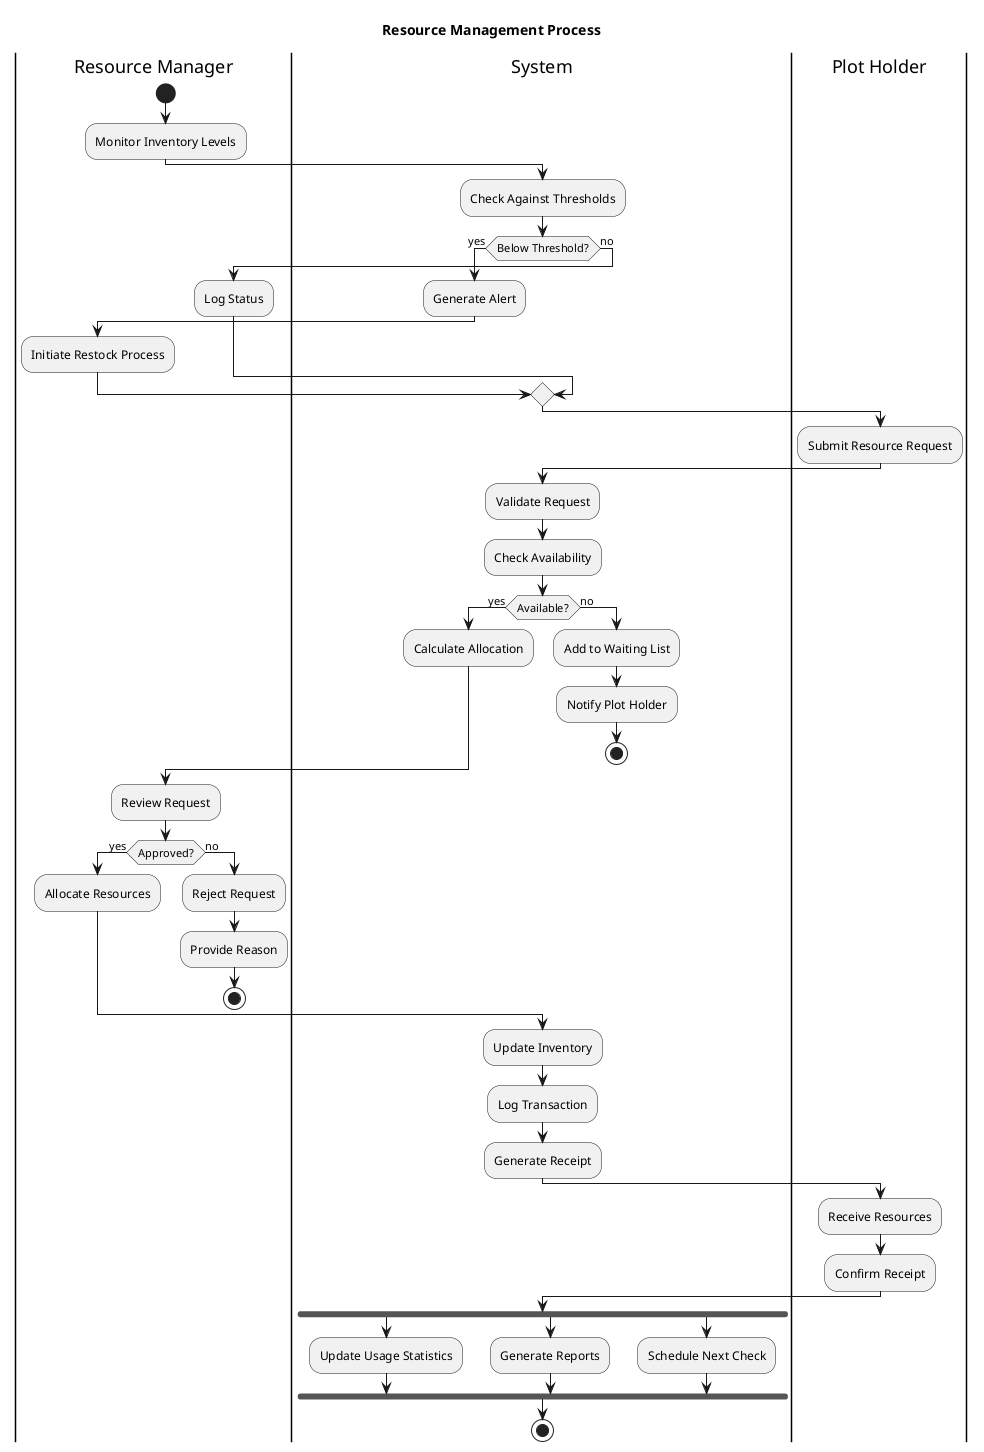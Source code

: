 @startuml
!define BPMN(x) <b>x</b>
title Resource Management Process

|Resource Manager|
start
:Monitor Inventory Levels;

|System|
:Check Against Thresholds;
if (Below Threshold?) then (yes)
  :Generate Alert;
  |Resource Manager|
  :Initiate Restock Process;
else (no)
  :Log Status;
endif

|Plot Holder|
:Submit Resource Request;

|System|
:Validate Request;
:Check Availability;
if (Available?) then (yes)
  :Calculate Allocation;
else (no)
  :Add to Waiting List;
  :Notify Plot Holder;
  stop
endif

|Resource Manager|
:Review Request;
if (Approved?) then (yes)
  :Allocate Resources;
else (no)
  :Reject Request;
  :Provide Reason;
  stop
endif

|System|
:Update Inventory;
:Log Transaction;
:Generate Receipt;

|Plot Holder|
:Receive Resources;
:Confirm Receipt;

|System|
fork
  :Update Usage Statistics;
fork again
  :Generate Reports;
fork again
  :Schedule Next Check;
end fork
stop

@enduml 